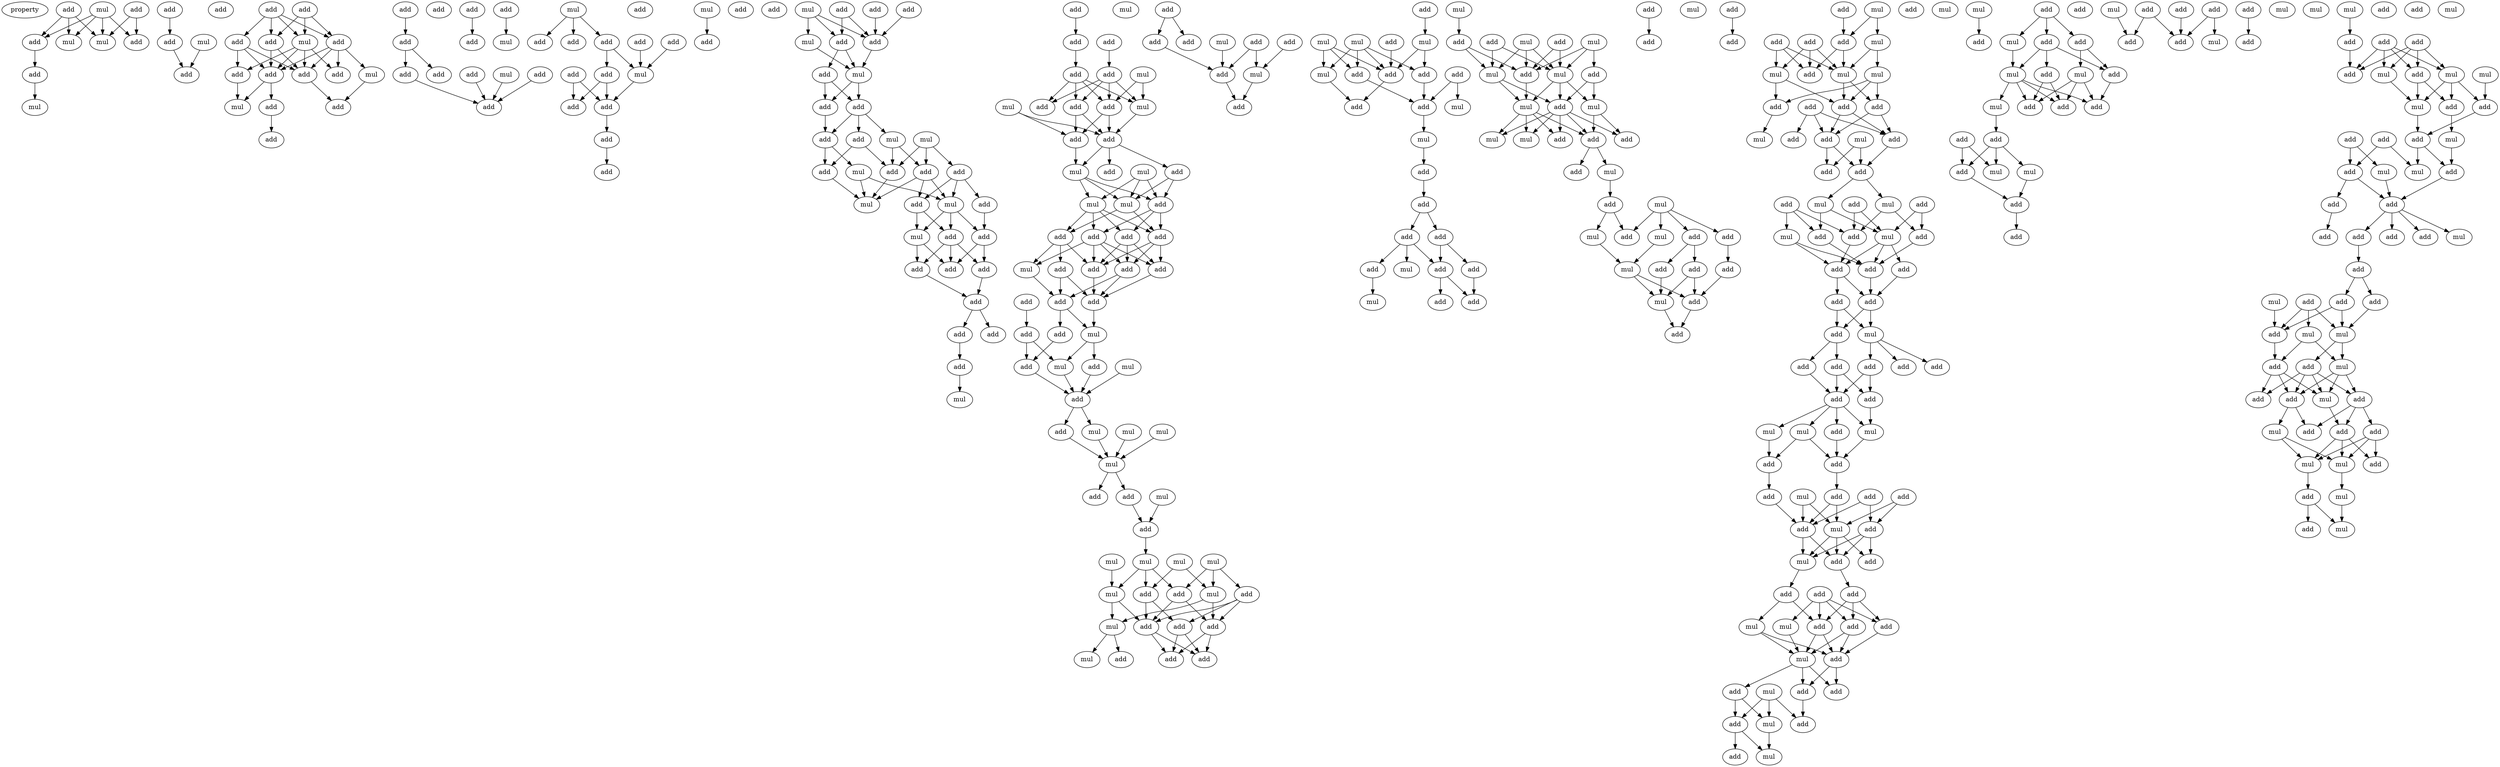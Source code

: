 digraph {
    node [fontcolor=black]
    property [mul=2,lf=1.4]
    0 [ label = add ];
    1 [ label = add ];
    2 [ label = mul ];
    3 [ label = add ];
    4 [ label = mul ];
    5 [ label = mul ];
    6 [ label = add ];
    7 [ label = add ];
    8 [ label = add ];
    9 [ label = add ];
    10 [ label = mul ];
    11 [ label = mul ];
    12 [ label = add ];
    13 [ label = add ];
    14 [ label = add ];
    15 [ label = add ];
    16 [ label = add ];
    17 [ label = add ];
    18 [ label = add ];
    19 [ label = mul ];
    20 [ label = mul ];
    21 [ label = add ];
    22 [ label = add ];
    23 [ label = add ];
    24 [ label = add ];
    25 [ label = add ];
    26 [ label = mul ];
    27 [ label = add ];
    28 [ label = add ];
    29 [ label = add ];
    30 [ label = add ];
    31 [ label = add ];
    32 [ label = add ];
    33 [ label = mul ];
    34 [ label = add ];
    35 [ label = add ];
    36 [ label = add ];
    37 [ label = add ];
    38 [ label = add ];
    39 [ label = add ];
    40 [ label = add ];
    41 [ label = mul ];
    42 [ label = mul ];
    43 [ label = add ];
    44 [ label = add ];
    45 [ label = add ];
    46 [ label = add ];
    47 [ label = add ];
    48 [ label = add ];
    49 [ label = mul ];
    50 [ label = add ];
    51 [ label = add ];
    52 [ label = add ];
    53 [ label = add ];
    54 [ label = add ];
    55 [ label = mul ];
    56 [ label = add ];
    57 [ label = add ];
    58 [ label = add ];
    59 [ label = add ];
    60 [ label = add ];
    61 [ label = add ];
    62 [ label = mul ];
    63 [ label = add ];
    64 [ label = add ];
    65 [ label = mul ];
    66 [ label = add ];
    67 [ label = mul ];
    68 [ label = add ];
    69 [ label = add ];
    70 [ label = add ];
    71 [ label = add ];
    72 [ label = add ];
    73 [ label = mul ];
    74 [ label = mul ];
    75 [ label = mul ];
    76 [ label = add ];
    77 [ label = add ];
    78 [ label = add ];
    79 [ label = add ];
    80 [ label = mul ];
    81 [ label = add ];
    82 [ label = add ];
    83 [ label = mul ];
    84 [ label = add ];
    85 [ label = mul ];
    86 [ label = add ];
    87 [ label = add ];
    88 [ label = add ];
    89 [ label = add ];
    90 [ label = add ];
    91 [ label = add ];
    92 [ label = add ];
    93 [ label = add ];
    94 [ label = mul ];
    95 [ label = add ];
    96 [ label = add ];
    97 [ label = add ];
    98 [ label = mul ];
    99 [ label = mul ];
    100 [ label = add ];
    101 [ label = add ];
    102 [ label = add ];
    103 [ label = add ];
    104 [ label = mul ];
    105 [ label = add ];
    106 [ label = mul ];
    107 [ label = add ];
    108 [ label = add ];
    109 [ label = mul ];
    110 [ label = mul ];
    111 [ label = add ];
    112 [ label = add ];
    113 [ label = mul ];
    114 [ label = add ];
    115 [ label = mul ];
    116 [ label = add ];
    117 [ label = add ];
    118 [ label = add ];
    119 [ label = add ];
    120 [ label = add ];
    121 [ label = add ];
    122 [ label = add ];
    123 [ label = add ];
    124 [ label = mul ];
    125 [ label = add ];
    126 [ label = add ];
    127 [ label = add ];
    128 [ label = add ];
    129 [ label = mul ];
    130 [ label = add ];
    131 [ label = mul ];
    132 [ label = mul ];
    133 [ label = add ];
    134 [ label = add ];
    135 [ label = add ];
    136 [ label = add ];
    137 [ label = mul ];
    138 [ label = mul ];
    139 [ label = mul ];
    140 [ label = mul ];
    141 [ label = add ];
    142 [ label = add ];
    143 [ label = mul ];
    144 [ label = add ];
    145 [ label = mul ];
    146 [ label = mul ];
    147 [ label = mul ];
    148 [ label = mul ];
    149 [ label = add ];
    150 [ label = mul ];
    151 [ label = mul ];
    152 [ label = add ];
    153 [ label = add ];
    154 [ label = mul ];
    155 [ label = add ];
    156 [ label = add ];
    157 [ label = add ];
    158 [ label = add ];
    159 [ label = mul ];
    160 [ label = add ];
    161 [ label = add ];
    162 [ label = add ];
    163 [ label = add ];
    164 [ label = mul ];
    165 [ label = add ];
    166 [ label = add ];
    167 [ label = add ];
    168 [ label = add ];
    169 [ label = mul ];
    170 [ label = add ];
    171 [ label = add ];
    172 [ label = mul ];
    173 [ label = add ];
    174 [ label = mul ];
    175 [ label = mul ];
    176 [ label = add ];
    177 [ label = add ];
    178 [ label = add ];
    179 [ label = mul ];
    180 [ label = add ];
    181 [ label = add ];
    182 [ label = mul ];
    183 [ label = add ];
    184 [ label = mul ];
    185 [ label = add ];
    186 [ label = add ];
    187 [ label = add ];
    188 [ label = add ];
    189 [ label = add ];
    190 [ label = add ];
    191 [ label = add ];
    192 [ label = mul ];
    193 [ label = add ];
    194 [ label = mul ];
    195 [ label = add ];
    196 [ label = mul ];
    197 [ label = add ];
    198 [ label = mul ];
    199 [ label = mul ];
    200 [ label = add ];
    201 [ label = add ];
    202 [ label = mul ];
    203 [ label = mul ];
    204 [ label = add ];
    205 [ label = add ];
    206 [ label = mul ];
    207 [ label = mul ];
    208 [ label = add ];
    209 [ label = mul ];
    210 [ label = add ];
    211 [ label = add ];
    212 [ label = mul ];
    213 [ label = add ];
    214 [ label = add ];
    215 [ label = mul ];
    216 [ label = mul ];
    217 [ label = add ];
    218 [ label = add ];
    219 [ label = mul ];
    220 [ label = add ];
    221 [ label = mul ];
    222 [ label = add ];
    223 [ label = add ];
    224 [ label = add ];
    225 [ label = mul ];
    226 [ label = add ];
    227 [ label = add ];
    228 [ label = mul ];
    229 [ label = add ];
    230 [ label = add ];
    231 [ label = add ];
    232 [ label = mul ];
    233 [ label = add ];
    234 [ label = add ];
    235 [ label = mul ];
    236 [ label = add ];
    237 [ label = add ];
    238 [ label = add ];
    239 [ label = mul ];
    240 [ label = add ];
    241 [ label = add ];
    242 [ label = mul ];
    243 [ label = mul ];
    244 [ label = mul ];
    245 [ label = add ];
    246 [ label = add ];
    247 [ label = add ];
    248 [ label = add ];
    249 [ label = add ];
    250 [ label = mul ];
    251 [ label = mul ];
    252 [ label = add ];
    253 [ label = add ];
    254 [ label = add ];
    255 [ label = add ];
    256 [ label = add ];
    257 [ label = add ];
    258 [ label = add ];
    259 [ label = mul ];
    260 [ label = mul ];
    261 [ label = add ];
    262 [ label = add ];
    263 [ label = mul ];
    264 [ label = add ];
    265 [ label = mul ];
    266 [ label = add ];
    267 [ label = add ];
    268 [ label = add ];
    269 [ label = add ];
    270 [ label = add ];
    271 [ label = add ];
    272 [ label = add ];
    273 [ label = mul ];
    274 [ label = add ];
    275 [ label = add ];
    276 [ label = add ];
    277 [ label = add ];
    278 [ label = add ];
    279 [ label = add ];
    280 [ label = add ];
    281 [ label = mul ];
    282 [ label = mul ];
    283 [ label = add ];
    284 [ label = mul ];
    285 [ label = add ];
    286 [ label = add ];
    287 [ label = add ];
    288 [ label = add ];
    289 [ label = mul ];
    290 [ label = add ];
    291 [ label = add ];
    292 [ label = add ];
    293 [ label = add ];
    294 [ label = mul ];
    295 [ label = mul ];
    296 [ label = add ];
    297 [ label = add ];
    298 [ label = add ];
    299 [ label = add ];
    300 [ label = add ];
    301 [ label = mul ];
    302 [ label = mul ];
    303 [ label = add ];
    304 [ label = add ];
    305 [ label = add ];
    306 [ label = mul ];
    307 [ label = add ];
    308 [ label = add ];
    309 [ label = add ];
    310 [ label = add ];
    311 [ label = mul ];
    312 [ label = mul ];
    313 [ label = add ];
    314 [ label = add ];
    315 [ label = mul ];
    316 [ label = add ];
    317 [ label = mul ];
    318 [ label = mul ];
    319 [ label = add ];
    320 [ label = add ];
    321 [ label = mul ];
    322 [ label = add ];
    323 [ label = add ];
    324 [ label = mul ];
    325 [ label = add ];
    326 [ label = mul ];
    327 [ label = add ];
    328 [ label = add ];
    329 [ label = mul ];
    330 [ label = add ];
    331 [ label = add ];
    332 [ label = add ];
    333 [ label = add ];
    334 [ label = add ];
    335 [ label = mul ];
    336 [ label = mul ];
    337 [ label = add ];
    338 [ label = add ];
    339 [ label = add ];
    340 [ label = mul ];
    341 [ label = add ];
    342 [ label = add ];
    343 [ label = add ];
    344 [ label = add ];
    345 [ label = add ];
    346 [ label = mul ];
    347 [ label = add ];
    348 [ label = mul ];
    349 [ label = add ];
    350 [ label = mul ];
    351 [ label = mul ];
    352 [ label = add ];
    353 [ label = add ];
    354 [ label = add ];
    355 [ label = mul ];
    356 [ label = add ];
    357 [ label = mul ];
    358 [ label = add ];
    359 [ label = mul ];
    360 [ label = mul ];
    361 [ label = add ];
    362 [ label = add ];
    363 [ label = add ];
    364 [ label = add ];
    365 [ label = add ];
    366 [ label = mul ];
    367 [ label = mul ];
    368 [ label = add ];
    369 [ label = mul ];
    370 [ label = add ];
    371 [ label = add ];
    372 [ label = add ];
    373 [ label = add ];
    374 [ label = add ];
    375 [ label = add ];
    376 [ label = add ];
    377 [ label = mul ];
    378 [ label = add ];
    379 [ label = add ];
    380 [ label = mul ];
    381 [ label = add ];
    382 [ label = add ];
    383 [ label = add ];
    384 [ label = add ];
    385 [ label = mul ];
    386 [ label = mul ];
    387 [ label = add ];
    388 [ label = mul ];
    389 [ label = add ];
    390 [ label = mul ];
    391 [ label = add ];
    392 [ label = add ];
    393 [ label = add ];
    394 [ label = mul ];
    395 [ label = add ];
    396 [ label = add ];
    397 [ label = add ];
    398 [ label = add ];
    399 [ label = mul ];
    400 [ label = mul ];
    401 [ label = mul ];
    402 [ label = add ];
    403 [ label = add ];
    404 [ label = add ];
    405 [ label = mul ];
    406 [ label = mul ];
    0 -> 3 [ name = 0 ];
    0 -> 4 [ name = 1 ];
    0 -> 5 [ name = 2 ];
    1 -> 4 [ name = 3 ];
    1 -> 6 [ name = 4 ];
    2 -> 3 [ name = 5 ];
    2 -> 4 [ name = 6 ];
    2 -> 5 [ name = 7 ];
    2 -> 6 [ name = 8 ];
    3 -> 7 [ name = 9 ];
    7 -> 11 [ name = 10 ];
    8 -> 9 [ name = 11 ];
    9 -> 13 [ name = 12 ];
    10 -> 13 [ name = 13 ];
    14 -> 16 [ name = 14 ];
    14 -> 18 [ name = 15 ];
    14 -> 19 [ name = 16 ];
    15 -> 16 [ name = 17 ];
    15 -> 17 [ name = 18 ];
    15 -> 18 [ name = 19 ];
    15 -> 19 [ name = 20 ];
    16 -> 21 [ name = 21 ];
    16 -> 22 [ name = 22 ];
    17 -> 21 [ name = 23 ];
    17 -> 22 [ name = 24 ];
    17 -> 24 [ name = 25 ];
    18 -> 20 [ name = 26 ];
    18 -> 21 [ name = 27 ];
    18 -> 22 [ name = 28 ];
    18 -> 23 [ name = 29 ];
    19 -> 21 [ name = 30 ];
    19 -> 22 [ name = 31 ];
    19 -> 23 [ name = 32 ];
    19 -> 24 [ name = 33 ];
    20 -> 25 [ name = 34 ];
    21 -> 26 [ name = 35 ];
    21 -> 27 [ name = 36 ];
    22 -> 25 [ name = 37 ];
    24 -> 26 [ name = 38 ];
    27 -> 29 [ name = 39 ];
    28 -> 30 [ name = 40 ];
    30 -> 32 [ name = 41 ];
    30 -> 34 [ name = 42 ];
    31 -> 36 [ name = 43 ];
    32 -> 36 [ name = 44 ];
    33 -> 36 [ name = 45 ];
    35 -> 36 [ name = 46 ];
    38 -> 40 [ name = 47 ];
    39 -> 41 [ name = 48 ];
    42 -> 43 [ name = 49 ];
    42 -> 45 [ name = 50 ];
    42 -> 47 [ name = 51 ];
    44 -> 49 [ name = 52 ];
    46 -> 49 [ name = 53 ];
    47 -> 48 [ name = 54 ];
    47 -> 49 [ name = 55 ];
    48 -> 51 [ name = 56 ];
    48 -> 53 [ name = 57 ];
    49 -> 53 [ name = 58 ];
    50 -> 51 [ name = 59 ];
    50 -> 53 [ name = 60 ];
    53 -> 54 [ name = 61 ];
    54 -> 57 [ name = 62 ];
    55 -> 59 [ name = 63 ];
    60 -> 64 [ name = 64 ];
    61 -> 64 [ name = 65 ];
    61 -> 66 [ name = 66 ];
    62 -> 64 [ name = 67 ];
    62 -> 65 [ name = 68 ];
    62 -> 66 [ name = 69 ];
    63 -> 64 [ name = 70 ];
    64 -> 67 [ name = 71 ];
    65 -> 67 [ name = 72 ];
    66 -> 67 [ name = 73 ];
    66 -> 68 [ name = 74 ];
    67 -> 69 [ name = 75 ];
    67 -> 70 [ name = 76 ];
    68 -> 69 [ name = 77 ];
    68 -> 70 [ name = 78 ];
    69 -> 71 [ name = 79 ];
    69 -> 72 [ name = 80 ];
    69 -> 73 [ name = 81 ];
    70 -> 71 [ name = 82 ];
    71 -> 75 [ name = 83 ];
    71 -> 78 [ name = 84 ];
    72 -> 77 [ name = 85 ];
    72 -> 78 [ name = 86 ];
    73 -> 76 [ name = 87 ];
    73 -> 77 [ name = 88 ];
    74 -> 76 [ name = 89 ];
    74 -> 77 [ name = 90 ];
    74 -> 79 [ name = 91 ];
    75 -> 80 [ name = 92 ];
    75 -> 83 [ name = 93 ];
    76 -> 80 [ name = 94 ];
    76 -> 82 [ name = 95 ];
    76 -> 83 [ name = 96 ];
    77 -> 80 [ name = 97 ];
    78 -> 80 [ name = 98 ];
    79 -> 81 [ name = 99 ];
    79 -> 82 [ name = 100 ];
    79 -> 83 [ name = 101 ];
    81 -> 86 [ name = 102 ];
    82 -> 84 [ name = 103 ];
    82 -> 85 [ name = 104 ];
    83 -> 84 [ name = 105 ];
    83 -> 85 [ name = 106 ];
    83 -> 86 [ name = 107 ];
    84 -> 87 [ name = 108 ];
    84 -> 88 [ name = 109 ];
    84 -> 89 [ name = 110 ];
    85 -> 87 [ name = 111 ];
    85 -> 88 [ name = 112 ];
    86 -> 87 [ name = 113 ];
    86 -> 89 [ name = 114 ];
    88 -> 90 [ name = 115 ];
    89 -> 90 [ name = 116 ];
    90 -> 91 [ name = 117 ];
    90 -> 92 [ name = 118 ];
    91 -> 93 [ name = 119 ];
    93 -> 94 [ name = 120 ];
    95 -> 96 [ name = 121 ];
    96 -> 101 [ name = 122 ];
    97 -> 100 [ name = 123 ];
    99 -> 103 [ name = 124 ];
    99 -> 106 [ name = 125 ];
    100 -> 102 [ name = 126 ];
    100 -> 103 [ name = 127 ];
    100 -> 105 [ name = 128 ];
    100 -> 106 [ name = 129 ];
    101 -> 102 [ name = 130 ];
    101 -> 103 [ name = 131 ];
    101 -> 105 [ name = 132 ];
    101 -> 106 [ name = 133 ];
    102 -> 107 [ name = 134 ];
    102 -> 108 [ name = 135 ];
    103 -> 107 [ name = 136 ];
    103 -> 108 [ name = 137 ];
    104 -> 107 [ name = 138 ];
    104 -> 108 [ name = 139 ];
    106 -> 108 [ name = 140 ];
    107 -> 110 [ name = 141 ];
    108 -> 110 [ name = 142 ];
    108 -> 111 [ name = 143 ];
    108 -> 112 [ name = 144 ];
    109 -> 113 [ name = 145 ];
    109 -> 114 [ name = 146 ];
    109 -> 115 [ name = 147 ];
    110 -> 113 [ name = 148 ];
    110 -> 114 [ name = 149 ];
    110 -> 115 [ name = 150 ];
    112 -> 113 [ name = 151 ];
    112 -> 114 [ name = 152 ];
    113 -> 116 [ name = 153 ];
    113 -> 118 [ name = 154 ];
    114 -> 116 [ name = 155 ];
    114 -> 117 [ name = 156 ];
    114 -> 119 [ name = 157 ];
    115 -> 116 [ name = 158 ];
    115 -> 117 [ name = 159 ];
    115 -> 118 [ name = 160 ];
    115 -> 119 [ name = 161 ];
    116 -> 120 [ name = 162 ];
    116 -> 122 [ name = 163 ];
    116 -> 123 [ name = 164 ];
    117 -> 120 [ name = 165 ];
    117 -> 122 [ name = 166 ];
    117 -> 123 [ name = 167 ];
    117 -> 124 [ name = 168 ];
    118 -> 120 [ name = 169 ];
    118 -> 121 [ name = 170 ];
    118 -> 124 [ name = 171 ];
    119 -> 120 [ name = 172 ];
    119 -> 122 [ name = 173 ];
    119 -> 123 [ name = 174 ];
    120 -> 125 [ name = 175 ];
    121 -> 125 [ name = 176 ];
    121 -> 126 [ name = 177 ];
    122 -> 125 [ name = 178 ];
    122 -> 126 [ name = 179 ];
    123 -> 125 [ name = 180 ];
    124 -> 126 [ name = 181 ];
    125 -> 129 [ name = 182 ];
    126 -> 129 [ name = 183 ];
    126 -> 130 [ name = 184 ];
    127 -> 128 [ name = 185 ];
    128 -> 132 [ name = 186 ];
    128 -> 133 [ name = 187 ];
    129 -> 132 [ name = 188 ];
    129 -> 134 [ name = 189 ];
    130 -> 133 [ name = 190 ];
    131 -> 135 [ name = 191 ];
    132 -> 135 [ name = 192 ];
    133 -> 135 [ name = 193 ];
    134 -> 135 [ name = 194 ];
    135 -> 136 [ name = 195 ];
    135 -> 137 [ name = 196 ];
    136 -> 140 [ name = 197 ];
    137 -> 140 [ name = 198 ];
    138 -> 140 [ name = 199 ];
    139 -> 140 [ name = 200 ];
    140 -> 141 [ name = 201 ];
    140 -> 142 [ name = 202 ];
    142 -> 144 [ name = 203 ];
    143 -> 144 [ name = 204 ];
    144 -> 148 [ name = 205 ];
    145 -> 149 [ name = 206 ];
    145 -> 150 [ name = 207 ];
    145 -> 152 [ name = 208 ];
    146 -> 150 [ name = 209 ];
    146 -> 153 [ name = 210 ];
    147 -> 151 [ name = 211 ];
    148 -> 151 [ name = 212 ];
    148 -> 152 [ name = 213 ];
    148 -> 153 [ name = 214 ];
    149 -> 155 [ name = 215 ];
    149 -> 156 [ name = 216 ];
    149 -> 157 [ name = 217 ];
    150 -> 154 [ name = 218 ];
    150 -> 155 [ name = 219 ];
    151 -> 154 [ name = 220 ];
    151 -> 156 [ name = 221 ];
    152 -> 155 [ name = 222 ];
    152 -> 156 [ name = 223 ];
    153 -> 156 [ name = 224 ];
    153 -> 157 [ name = 225 ];
    154 -> 159 [ name = 226 ];
    154 -> 160 [ name = 227 ];
    155 -> 158 [ name = 228 ];
    155 -> 161 [ name = 229 ];
    156 -> 158 [ name = 230 ];
    156 -> 161 [ name = 231 ];
    157 -> 158 [ name = 232 ];
    157 -> 161 [ name = 233 ];
    162 -> 163 [ name = 234 ];
    162 -> 166 [ name = 235 ];
    163 -> 168 [ name = 236 ];
    164 -> 168 [ name = 237 ];
    165 -> 169 [ name = 238 ];
    167 -> 168 [ name = 239 ];
    167 -> 169 [ name = 240 ];
    168 -> 170 [ name = 241 ];
    169 -> 170 [ name = 242 ];
    171 -> 172 [ name = 243 ];
    172 -> 176 [ name = 244 ];
    172 -> 180 [ name = 245 ];
    173 -> 176 [ name = 246 ];
    174 -> 176 [ name = 247 ];
    174 -> 178 [ name = 248 ];
    174 -> 179 [ name = 249 ];
    175 -> 176 [ name = 250 ];
    175 -> 178 [ name = 251 ];
    175 -> 179 [ name = 252 ];
    175 -> 180 [ name = 253 ];
    176 -> 181 [ name = 254 ];
    177 -> 182 [ name = 255 ];
    177 -> 183 [ name = 256 ];
    178 -> 183 [ name = 257 ];
    179 -> 181 [ name = 258 ];
    180 -> 183 [ name = 259 ];
    183 -> 184 [ name = 260 ];
    184 -> 185 [ name = 261 ];
    185 -> 186 [ name = 262 ];
    186 -> 187 [ name = 263 ];
    186 -> 188 [ name = 264 ];
    187 -> 189 [ name = 265 ];
    187 -> 190 [ name = 266 ];
    187 -> 192 [ name = 267 ];
    188 -> 190 [ name = 268 ];
    188 -> 191 [ name = 269 ];
    189 -> 194 [ name = 270 ];
    190 -> 193 [ name = 271 ];
    190 -> 195 [ name = 272 ];
    191 -> 193 [ name = 273 ];
    196 -> 201 [ name = 274 ];
    197 -> 202 [ name = 275 ];
    197 -> 203 [ name = 276 ];
    198 -> 202 [ name = 277 ];
    198 -> 203 [ name = 278 ];
    198 -> 205 [ name = 279 ];
    199 -> 203 [ name = 280 ];
    199 -> 204 [ name = 281 ];
    199 -> 205 [ name = 282 ];
    200 -> 203 [ name = 283 ];
    200 -> 205 [ name = 284 ];
    201 -> 202 [ name = 285 ];
    201 -> 205 [ name = 286 ];
    202 -> 206 [ name = 287 ];
    202 -> 208 [ name = 288 ];
    203 -> 206 [ name = 289 ];
    203 -> 207 [ name = 290 ];
    203 -> 208 [ name = 291 ];
    204 -> 207 [ name = 292 ];
    204 -> 208 [ name = 293 ];
    205 -> 206 [ name = 294 ];
    206 -> 209 [ name = 295 ];
    206 -> 210 [ name = 296 ];
    206 -> 211 [ name = 297 ];
    206 -> 212 [ name = 298 ];
    207 -> 211 [ name = 299 ];
    207 -> 213 [ name = 300 ];
    208 -> 209 [ name = 301 ];
    208 -> 210 [ name = 302 ];
    208 -> 211 [ name = 303 ];
    208 -> 212 [ name = 304 ];
    208 -> 213 [ name = 305 ];
    211 -> 214 [ name = 306 ];
    211 -> 215 [ name = 307 ];
    215 -> 217 [ name = 308 ];
    216 -> 218 [ name = 309 ];
    216 -> 220 [ name = 310 ];
    216 -> 221 [ name = 311 ];
    216 -> 222 [ name = 312 ];
    217 -> 219 [ name = 313 ];
    217 -> 222 [ name = 314 ];
    218 -> 223 [ name = 315 ];
    218 -> 226 [ name = 316 ];
    219 -> 225 [ name = 317 ];
    220 -> 224 [ name = 318 ];
    221 -> 225 [ name = 319 ];
    223 -> 227 [ name = 320 ];
    223 -> 228 [ name = 321 ];
    224 -> 227 [ name = 322 ];
    225 -> 227 [ name = 323 ];
    225 -> 228 [ name = 324 ];
    226 -> 228 [ name = 325 ];
    227 -> 230 [ name = 326 ];
    228 -> 230 [ name = 327 ];
    229 -> 231 [ name = 328 ];
    233 -> 234 [ name = 329 ];
    235 -> 237 [ name = 330 ];
    235 -> 239 [ name = 331 ];
    236 -> 237 [ name = 332 ];
    237 -> 241 [ name = 333 ];
    237 -> 242 [ name = 334 ];
    238 -> 241 [ name = 335 ];
    238 -> 242 [ name = 336 ];
    238 -> 244 [ name = 337 ];
    239 -> 242 [ name = 338 ];
    239 -> 243 [ name = 339 ];
    240 -> 241 [ name = 340 ];
    240 -> 242 [ name = 341 ];
    240 -> 244 [ name = 342 ];
    242 -> 246 [ name = 343 ];
    242 -> 248 [ name = 344 ];
    243 -> 246 [ name = 345 ];
    243 -> 247 [ name = 346 ];
    243 -> 248 [ name = 347 ];
    244 -> 247 [ name = 348 ];
    244 -> 248 [ name = 349 ];
    245 -> 249 [ name = 350 ];
    245 -> 252 [ name = 351 ];
    245 -> 253 [ name = 352 ];
    246 -> 249 [ name = 353 ];
    246 -> 252 [ name = 354 ];
    247 -> 251 [ name = 355 ];
    248 -> 249 [ name = 356 ];
    248 -> 252 [ name = 357 ];
    249 -> 254 [ name = 358 ];
    249 -> 255 [ name = 359 ];
    250 -> 254 [ name = 360 ];
    250 -> 255 [ name = 361 ];
    252 -> 255 [ name = 362 ];
    255 -> 259 [ name = 363 ];
    255 -> 260 [ name = 364 ];
    256 -> 262 [ name = 365 ];
    256 -> 263 [ name = 366 ];
    257 -> 261 [ name = 367 ];
    257 -> 262 [ name = 368 ];
    257 -> 265 [ name = 369 ];
    258 -> 263 [ name = 370 ];
    258 -> 264 [ name = 371 ];
    259 -> 262 [ name = 372 ];
    259 -> 264 [ name = 373 ];
    260 -> 261 [ name = 374 ];
    260 -> 263 [ name = 375 ];
    261 -> 268 [ name = 376 ];
    262 -> 266 [ name = 377 ];
    263 -> 266 [ name = 378 ];
    263 -> 267 [ name = 379 ];
    263 -> 268 [ name = 380 ];
    264 -> 268 [ name = 381 ];
    265 -> 266 [ name = 382 ];
    265 -> 268 [ name = 383 ];
    266 -> 269 [ name = 384 ];
    266 -> 270 [ name = 385 ];
    267 -> 270 [ name = 386 ];
    268 -> 270 [ name = 387 ];
    269 -> 272 [ name = 388 ];
    269 -> 273 [ name = 389 ];
    270 -> 272 [ name = 390 ];
    270 -> 273 [ name = 391 ];
    272 -> 277 [ name = 392 ];
    272 -> 278 [ name = 393 ];
    273 -> 274 [ name = 394 ];
    273 -> 275 [ name = 395 ];
    273 -> 276 [ name = 396 ];
    276 -> 279 [ name = 397 ];
    276 -> 280 [ name = 398 ];
    277 -> 280 [ name = 399 ];
    278 -> 279 [ name = 400 ];
    278 -> 280 [ name = 401 ];
    279 -> 281 [ name = 402 ];
    280 -> 281 [ name = 403 ];
    280 -> 282 [ name = 404 ];
    280 -> 283 [ name = 405 ];
    280 -> 284 [ name = 406 ];
    281 -> 285 [ name = 407 ];
    282 -> 285 [ name = 408 ];
    282 -> 286 [ name = 409 ];
    283 -> 285 [ name = 410 ];
    284 -> 286 [ name = 411 ];
    285 -> 291 [ name = 412 ];
    286 -> 287 [ name = 413 ];
    287 -> 293 [ name = 414 ];
    288 -> 292 [ name = 415 ];
    288 -> 293 [ name = 416 ];
    289 -> 293 [ name = 417 ];
    289 -> 294 [ name = 418 ];
    290 -> 292 [ name = 419 ];
    290 -> 294 [ name = 420 ];
    291 -> 293 [ name = 421 ];
    291 -> 294 [ name = 422 ];
    292 -> 295 [ name = 423 ];
    292 -> 296 [ name = 424 ];
    292 -> 297 [ name = 425 ];
    293 -> 295 [ name = 426 ];
    293 -> 296 [ name = 427 ];
    294 -> 295 [ name = 428 ];
    294 -> 296 [ name = 429 ];
    294 -> 297 [ name = 430 ];
    295 -> 299 [ name = 431 ];
    296 -> 298 [ name = 432 ];
    298 -> 303 [ name = 433 ];
    298 -> 304 [ name = 434 ];
    298 -> 305 [ name = 435 ];
    299 -> 301 [ name = 436 ];
    299 -> 304 [ name = 437 ];
    300 -> 302 [ name = 438 ];
    300 -> 303 [ name = 439 ];
    300 -> 304 [ name = 440 ];
    300 -> 305 [ name = 441 ];
    301 -> 306 [ name = 442 ];
    301 -> 307 [ name = 443 ];
    302 -> 306 [ name = 444 ];
    303 -> 306 [ name = 445 ];
    303 -> 307 [ name = 446 ];
    304 -> 306 [ name = 447 ];
    304 -> 307 [ name = 448 ];
    305 -> 307 [ name = 449 ];
    306 -> 308 [ name = 450 ];
    306 -> 309 [ name = 451 ];
    306 -> 310 [ name = 452 ];
    307 -> 308 [ name = 453 ];
    307 -> 309 [ name = 454 ];
    308 -> 314 [ name = 455 ];
    310 -> 312 [ name = 456 ];
    310 -> 313 [ name = 457 ];
    311 -> 312 [ name = 458 ];
    311 -> 313 [ name = 459 ];
    311 -> 314 [ name = 460 ];
    312 -> 317 [ name = 461 ];
    313 -> 316 [ name = 462 ];
    313 -> 317 [ name = 463 ];
    318 -> 319 [ name = 464 ];
    320 -> 321 [ name = 465 ];
    320 -> 322 [ name = 466 ];
    320 -> 323 [ name = 467 ];
    321 -> 324 [ name = 468 ];
    322 -> 324 [ name = 469 ];
    322 -> 325 [ name = 470 ];
    322 -> 327 [ name = 471 ];
    323 -> 325 [ name = 472 ];
    323 -> 326 [ name = 473 ];
    324 -> 328 [ name = 474 ];
    324 -> 329 [ name = 475 ];
    324 -> 330 [ name = 476 ];
    324 -> 331 [ name = 477 ];
    325 -> 331 [ name = 478 ];
    326 -> 328 [ name = 479 ];
    326 -> 330 [ name = 480 ];
    326 -> 331 [ name = 481 ];
    327 -> 328 [ name = 482 ];
    327 -> 330 [ name = 483 ];
    329 -> 333 [ name = 484 ];
    332 -> 334 [ name = 485 ];
    332 -> 336 [ name = 486 ];
    333 -> 334 [ name = 487 ];
    333 -> 335 [ name = 488 ];
    333 -> 336 [ name = 489 ];
    334 -> 338 [ name = 490 ];
    335 -> 338 [ name = 491 ];
    338 -> 339 [ name = 492 ];
    340 -> 345 [ name = 493 ];
    341 -> 344 [ name = 494 ];
    341 -> 346 [ name = 495 ];
    342 -> 344 [ name = 496 ];
    343 -> 344 [ name = 497 ];
    343 -> 345 [ name = 498 ];
    347 -> 349 [ name = 499 ];
    351 -> 353 [ name = 500 ];
    352 -> 355 [ name = 501 ];
    352 -> 356 [ name = 502 ];
    352 -> 357 [ name = 503 ];
    352 -> 358 [ name = 504 ];
    353 -> 358 [ name = 505 ];
    354 -> 355 [ name = 506 ];
    354 -> 356 [ name = 507 ];
    354 -> 357 [ name = 508 ];
    354 -> 358 [ name = 509 ];
    355 -> 360 [ name = 510 ];
    355 -> 361 [ name = 511 ];
    355 -> 362 [ name = 512 ];
    356 -> 360 [ name = 513 ];
    356 -> 362 [ name = 514 ];
    357 -> 360 [ name = 515 ];
    359 -> 361 [ name = 516 ];
    360 -> 363 [ name = 517 ];
    361 -> 363 [ name = 518 ];
    362 -> 366 [ name = 519 ];
    363 -> 367 [ name = 520 ];
    363 -> 370 [ name = 521 ];
    364 -> 368 [ name = 522 ];
    364 -> 369 [ name = 523 ];
    365 -> 367 [ name = 524 ];
    365 -> 368 [ name = 525 ];
    366 -> 370 [ name = 526 ];
    368 -> 372 [ name = 527 ];
    368 -> 373 [ name = 528 ];
    369 -> 372 [ name = 529 ];
    370 -> 372 [ name = 530 ];
    372 -> 374 [ name = 531 ];
    372 -> 375 [ name = 532 ];
    372 -> 377 [ name = 533 ];
    372 -> 378 [ name = 534 ];
    373 -> 376 [ name = 535 ];
    378 -> 379 [ name = 536 ];
    379 -> 382 [ name = 537 ];
    379 -> 383 [ name = 538 ];
    380 -> 384 [ name = 539 ];
    381 -> 384 [ name = 540 ];
    381 -> 385 [ name = 541 ];
    381 -> 386 [ name = 542 ];
    382 -> 384 [ name = 543 ];
    382 -> 386 [ name = 544 ];
    383 -> 386 [ name = 545 ];
    384 -> 389 [ name = 546 ];
    385 -> 388 [ name = 547 ];
    385 -> 389 [ name = 548 ];
    386 -> 387 [ name = 549 ];
    386 -> 388 [ name = 550 ];
    387 -> 390 [ name = 551 ];
    387 -> 391 [ name = 552 ];
    387 -> 392 [ name = 553 ];
    387 -> 393 [ name = 554 ];
    388 -> 390 [ name = 555 ];
    388 -> 391 [ name = 556 ];
    388 -> 393 [ name = 557 ];
    389 -> 390 [ name = 558 ];
    389 -> 391 [ name = 559 ];
    389 -> 392 [ name = 560 ];
    390 -> 395 [ name = 561 ];
    391 -> 394 [ name = 562 ];
    391 -> 396 [ name = 563 ];
    393 -> 395 [ name = 564 ];
    393 -> 396 [ name = 565 ];
    393 -> 397 [ name = 566 ];
    394 -> 399 [ name = 567 ];
    394 -> 400 [ name = 568 ];
    395 -> 398 [ name = 569 ];
    395 -> 399 [ name = 570 ];
    395 -> 400 [ name = 571 ];
    397 -> 398 [ name = 572 ];
    397 -> 399 [ name = 573 ];
    397 -> 400 [ name = 574 ];
    399 -> 402 [ name = 575 ];
    400 -> 401 [ name = 576 ];
    401 -> 405 [ name = 577 ];
    402 -> 404 [ name = 578 ];
    402 -> 405 [ name = 579 ];
}
